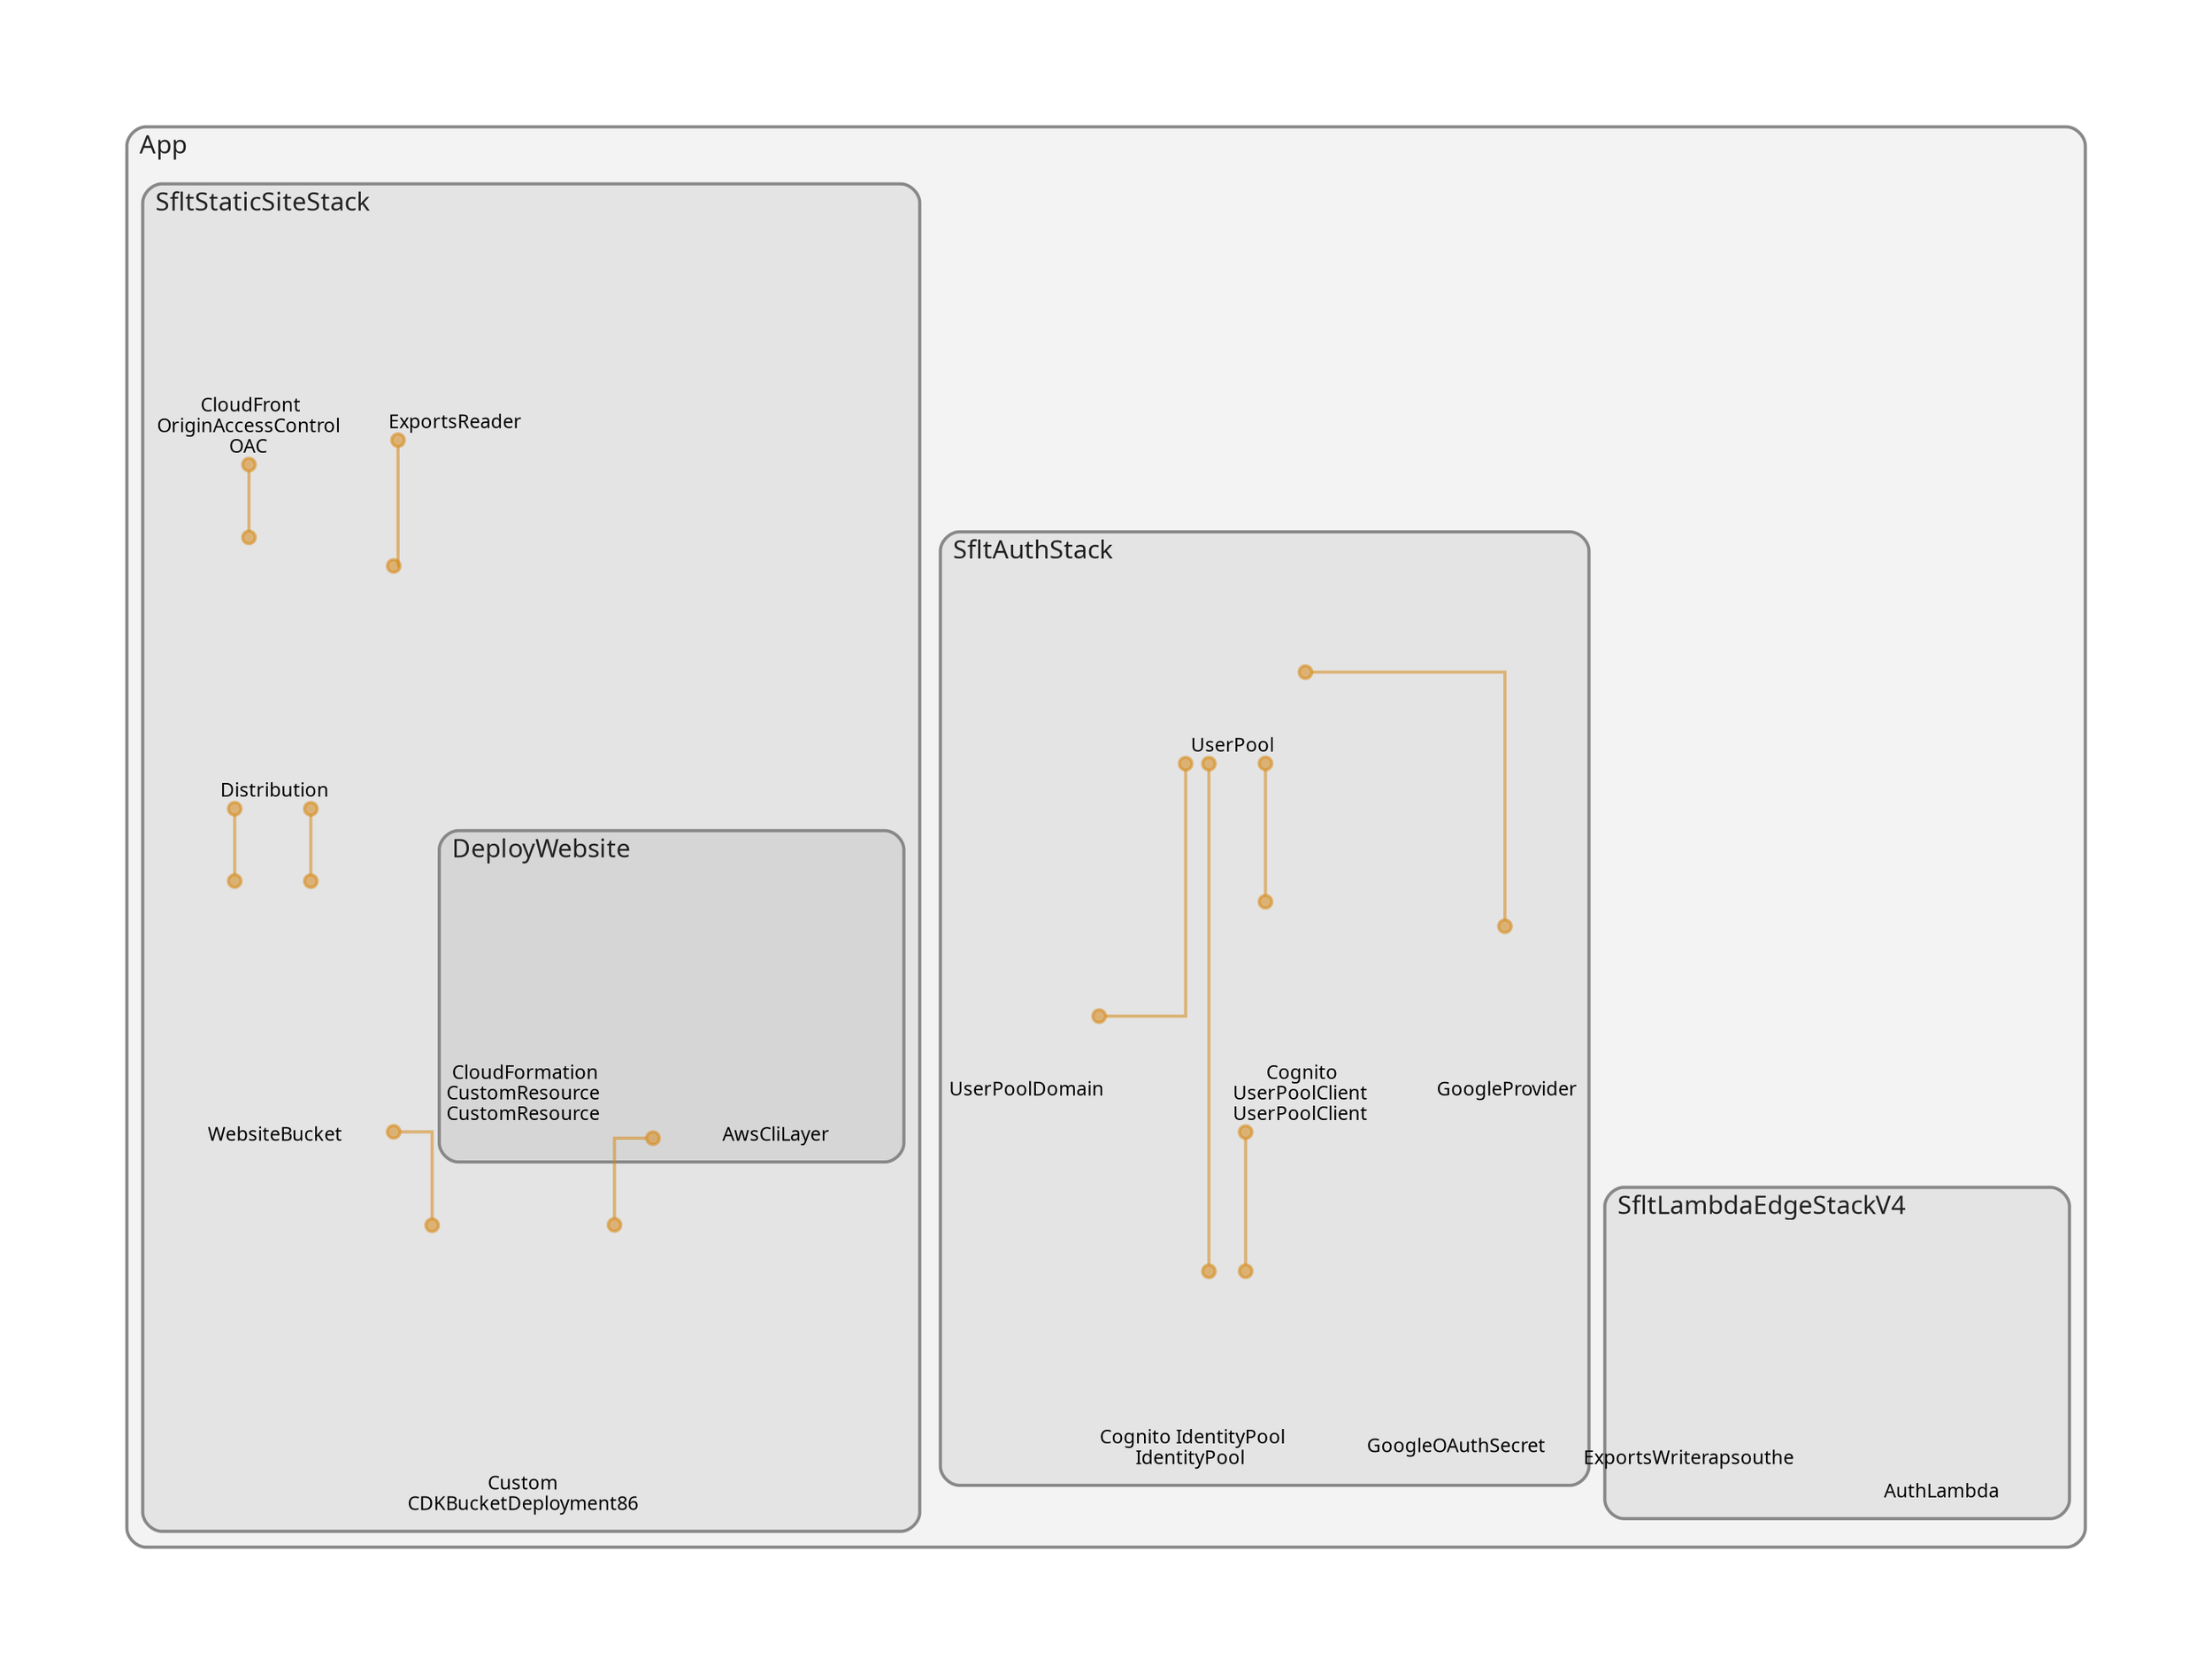 digraph "Diagram" {
  splines = "ortho";
  pad = 1;
  nodesep = 0.6;
  ranksep = 0.75;
  fontname = "Sans-Serif";
  fontsize = 15;
  dpi = 200;
  rankdir = "BT";
  compound = true;
  fontcolor = "#222222";
  edge [
    color = "#D5871488";
    penwidth = 2;
    arrowhead = "dot";
    arrowtail = "dot";
  ];
  node [
    shape = "box";
    style = "rounded";
    fixedsize = true;
    width = 1.7;
    height = 1.7;
    labelloc = "c";
    imagescale = true;
    fontname = "Sans-Serif";
    fontsize = 8;
    margin = 8;
  ];
  subgraph "App" {
    subgraph "cluster-SubGraph.App" {
      graph [
        label = "App";
        labelloc = "b";
        labeljust = "l";
        margin = 10;
        fontsize = 16;
        penwidth = 2;
        pencolor = "#888888";
        style = "filled,rounded";
        fillcolor = "#f3f3f3";
      ];
      subgraph "cluster-SubGraph.SfltAuthStack" {
        graph [
          label = "SfltAuthStack";
          labelloc = "b";
          labeljust = "l";
          margin = 10;
          fontsize = 16;
          penwidth = 2;
          pencolor = "#888888";
          style = "filled,rounded";
          fillcolor = "#e4e4e4";
        ];
        "SfltAuthStack/GoogleOAuthSecret" [
          label = " GoogleOAuthSecret";
          fontsize = 12;
          image = "/Users/joshpeak/.npm/_npx/b98735c91b702b55/node_modules/cdk-dia/icons/aws/Service/Arch_Security-Identity-Compliance/64/Arch_AWS-Secrets-Manager_64@5x.png";
          imagescale = "true";
          imagepos = "tc";
          penwidth = 0;
          shape = "node";
          fixedsize = "true";
          labelloc = "b";
          width = 1.2;
          height = 1.466;
        ];
        "SfltAuthStack/UserPool" [
          label = " UserPool";
          fontsize = 12;
          image = "/Users/joshpeak/.npm/_npx/b98735c91b702b55/node_modules/cdk-dia/icons/aws/Service/Arch_Security-Identity-Compliance/64/Arch_Amazon-Cognito_64.png";
          imagescale = "true";
          imagepos = "tc";
          penwidth = 0;
          shape = "node";
          fixedsize = "true";
          labelloc = "b";
          width = 1.2;
          height = 1.466;
        ];
        "SfltAuthStack/GoogleProvider" [
          label = " GoogleProvider";
          fontsize = 12;
          image = "/Users/joshpeak/.npm/_npx/b98735c91b702b55/node_modules/cdk-dia/icons/aws/Service/Arch_Security-Identity-Compliance/64/Arch_Amazon-Cognito_64.png";
          imagescale = "true";
          imagepos = "tc";
          penwidth = 0;
          shape = "node";
          fixedsize = "true";
          labelloc = "b";
          width = 1.2;
          height = 1.466;
        ];
        "SfltAuthStack/UserPoolClient" [
          label = " Cognito\nUserPoolClient\nUserPoolClient";
          fontsize = 12;
          image = "/Users/joshpeak/.npm/_npx/b98735c91b702b55/node_modules/cdk-dia/icons/aws/Service/Arch_Security-Identity-Compliance/64/Arch_Amazon-Cognito_64.png";
          imagescale = "true";
          imagepos = "tc";
          penwidth = 0;
          shape = "node";
          fixedsize = "true";
          labelloc = "b";
          width = 1.2;
          height = 1.898;
        ];
        "SfltAuthStack/IdentityPool" [
          label = " Cognito IdentityPool\nIdentityPool";
          fontsize = 12;
          image = "/Users/joshpeak/.npm/_npx/b98735c91b702b55/node_modules/cdk-dia/icons/aws/Service/Arch_Security-Identity-Compliance/64/Arch_Amazon-Cognito_64.png";
          imagescale = "true";
          imagepos = "tc";
          penwidth = 0;
          shape = "node";
          fixedsize = "true";
          labelloc = "b";
          width = 1.2;
          height = 1.682;
        ];
        "SfltAuthStack/UserPoolDomain" [
          label = " UserPoolDomain";
          fontsize = 12;
          image = "/Users/joshpeak/.npm/_npx/b98735c91b702b55/node_modules/cdk-dia/icons/aws/Service/Arch_Security-Identity-Compliance/64/Arch_Amazon-Cognito_64.png";
          imagescale = "true";
          imagepos = "tc";
          penwidth = 0;
          shape = "node";
          fixedsize = "true";
          labelloc = "b";
          width = 1.2;
          height = 1.466;
        ];
      }
      subgraph "cluster-SubGraph.SfltLambdaEdgeStackV4" {
        graph [
          label = "SfltLambdaEdgeStackV4";
          labelloc = "b";
          labeljust = "l";
          margin = 10;
          fontsize = 16;
          penwidth = 2;
          pencolor = "#888888";
          style = "filled,rounded";
          fillcolor = "#e4e4e4";
        ];
        "SfltLambdaEdgeStackV4/AuthLambda" [
          label = " AuthLambda";
          fontsize = 12;
          image = "/Users/joshpeak/.npm/_npx/b98735c91b702b55/node_modules/cdk-dia/icons/aws/Service/Arch_Compute/64/Arch_AWS-Lambda_64@5x.png";
          imagescale = "true";
          imagepos = "tc";
          penwidth = 0;
          shape = "node";
          fixedsize = "true";
          labelloc = "b";
          width = 2;
          height = 2.266;
        ];
        "SfltLambdaEdgeStackV4/ExportsWriterapsoutheast2235C849A" [
          label = "\nExportsWriterapsouthe";
          fontsize = 12;
          image = "/Users/joshpeak/.npm/_npx/b98735c91b702b55/node_modules/cdk-dia/icons/aws/Service/Arch_Management-Governance/64/Arch_AWS-CloudFormation_64@5x.png";
          imagescale = "true";
          imagepos = "tc";
          penwidth = 0;
          shape = "node";
          fixedsize = "true";
          labelloc = "b";
          width = 1.2;
          height = 1.682;
        ];
      }
      subgraph "cluster-SubGraph.SfltStaticSiteStack" {
        graph [
          label = "SfltStaticSiteStack";
          labelloc = "b";
          labeljust = "l";
          margin = 10;
          fontsize = 16;
          penwidth = 2;
          pencolor = "#888888";
          style = "filled,rounded";
          fillcolor = "#e4e4e4";
        ];
        "SfltStaticSiteStack/WebsiteBucket" [
          label = " WebsiteBucket";
          fontsize = 12;
          image = "/Users/joshpeak/.npm/_npx/b98735c91b702b55/node_modules/cdk-dia/icons/aws/Service/Arch_Storage/64/Arch_Amazon-S3-Standard_64@5x.png";
          imagescale = "true";
          imagepos = "tc";
          penwidth = 0;
          shape = "node";
          fixedsize = "true";
          labelloc = "b";
          width = 2;
          height = 2.266;
        ];
        "SfltStaticSiteStack/OAC" [
          label = " CloudFront\nOriginAccessControl\nOAC";
          fontsize = 12;
          image = "/Users/joshpeak/.npm/_npx/b98735c91b702b55/node_modules/cdk-dia/icons/aws/Service/Arch_Networking-Content/64/Arch_Amazon-CloudFront_64@5x.png";
          imagescale = "true";
          imagepos = "tc";
          penwidth = 0;
          shape = "node";
          fixedsize = "true";
          labelloc = "b";
          width = 1.2;
          height = 1.898;
        ];
        "SfltStaticSiteStack/Distribution" [
          label = " Distribution";
          fontsize = 12;
          image = "/Users/joshpeak/.npm/_npx/b98735c91b702b55/node_modules/cdk-dia/icons/aws/Service/Arch_Networking-Content/64/Arch_Amazon-CloudFront_64@5x.png";
          imagescale = "true";
          imagepos = "tc";
          penwidth = 0;
          shape = "node";
          fixedsize = "true";
          labelloc = "b";
          width = 2;
          height = 2.266;
        ];
        "SfltStaticSiteStack/Custom__CDKBucketDeployment8693BB64968944B69AAFB0CC9EB8756C" [
          label = " Custom \nCDKBucketDeployment86";
          fontsize = 12;
          image = "/Users/joshpeak/.npm/_npx/b98735c91b702b55/node_modules/cdk-dia/icons/aws/Service/Arch_Compute/64/Arch_AWS-Lambda_64@5x.png";
          imagescale = "true";
          imagepos = "tc";
          penwidth = 0;
          shape = "node";
          fixedsize = "true";
          labelloc = "b";
          width = 2;
          height = 2.4819999999999998;
        ];
        "SfltStaticSiteStack/ExportsReader" [
          label = " ExportsReader";
          fontsize = 12;
          image = "/Users/joshpeak/.npm/_npx/b98735c91b702b55/node_modules/cdk-dia/icons/aws/Service/Arch_Management-Governance/64/Arch_AWS-CloudFormation_64@5x.png";
          imagescale = "true";
          imagepos = "tc";
          penwidth = 0;
          shape = "node";
          fixedsize = "true";
          labelloc = "b";
          width = 1.2;
          height = 1.466;
        ];
        subgraph "cluster-SubGraph.DeployWebsite" {
          graph [
            label = "DeployWebsite";
            labelloc = "b";
            labeljust = "l";
            margin = 10;
            fontsize = 16;
            penwidth = 2;
            pencolor = "#888888";
            style = "filled,rounded";
            fillcolor = "#d6d6d6";
          ];
          "SfltStaticSiteStack/DeployWebsite/AwsCliLayer" [
            label = " AwsCliLayer";
            fontsize = 12;
            image = "/Users/joshpeak/.npm/_npx/b98735c91b702b55/node_modules/cdk-dia/icons/aws/Service/Arch_Compute/64/Arch_AWS-Lambda_64@5x.png";
            imagescale = "true";
            imagepos = "tc";
            penwidth = 0;
            shape = "node";
            fixedsize = "true";
            labelloc = "b";
            width = 2;
            height = 2.266;
          ];
          "SfltStaticSiteStack/DeployWebsite/CustomResource" [
            label = " CloudFormation\nCustomResource\nCustomResource";
            fontsize = 12;
            image = "/Users/joshpeak/.npm/_npx/b98735c91b702b55/node_modules/cdk-dia/icons/aws/Service/Arch_Management-Governance/64/Arch_AWS-CloudFormation_64@5x.png";
            imagescale = "true";
            imagepos = "tc";
            penwidth = 0;
            shape = "node";
            fixedsize = "true";
            labelloc = "b";
            width = 1.2;
            height = 1.898;
          ];
        }
      }
    }
  }
  "SfltAuthStack/GoogleProvider" -> "SfltAuthStack/UserPool" [
    dir = "both";
  ];
  "SfltAuthStack/UserPoolClient" -> "SfltAuthStack/UserPool" [
    dir = "both";
  ];
  "SfltAuthStack/IdentityPool" -> "SfltAuthStack/UserPoolClient" [
    dir = "both";
  ];
  "SfltAuthStack/IdentityPool" -> "SfltAuthStack/UserPool" [
    dir = "both";
  ];
  "SfltAuthStack/UserPoolDomain" -> "SfltAuthStack/UserPool" [
    dir = "both";
  ];
  "SfltStaticSiteStack/WebsiteBucket" -> "SfltStaticSiteStack/Distribution" [
    dir = "both";
  ];
  "SfltStaticSiteStack/Distribution" -> "SfltStaticSiteStack/OAC" [
    dir = "both";
  ];
  "SfltStaticSiteStack/Distribution" -> "SfltStaticSiteStack/WebsiteBucket" [
    dir = "both";
  ];
  "SfltStaticSiteStack/Distribution" -> "SfltStaticSiteStack/ExportsReader" [
    dir = "both";
  ];
  "SfltStaticSiteStack/Custom__CDKBucketDeployment8693BB64968944B69AAFB0CC9EB8756C" -> "SfltStaticSiteStack/WebsiteBucket" [
    dir = "both";
  ];
  "SfltStaticSiteStack/Custom__CDKBucketDeployment8693BB64968944B69AAFB0CC9EB8756C" -> "SfltStaticSiteStack/DeployWebsite/AwsCliLayer" [
    dir = "both";
  ];
}